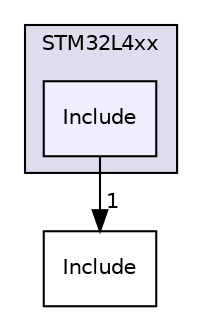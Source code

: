 digraph "Drivers/CMSIS/Device/ST/STM32L4xx/Include" {
  compound=true
  node [ fontsize="10", fontname="Helvetica"];
  edge [ labelfontsize="10", labelfontname="Helvetica"];
  subgraph clusterdir_dcf2595e4a8316d0ceb343f6b347e1c0 {
    graph [ bgcolor="#ddddee", pencolor="black", label="STM32L4xx" fontname="Helvetica", fontsize="10", URL="dir_dcf2595e4a8316d0ceb343f6b347e1c0.html"]
  dir_eb799e65e285d17029b374b4648ddf67 [shape=box, label="Include", style="filled", fillcolor="#eeeeff", pencolor="black", URL="dir_eb799e65e285d17029b374b4648ddf67.html"];
  }
  dir_5d6a8c3e4e61116f4938be35d8adfd18 [shape=box label="Include" URL="dir_5d6a8c3e4e61116f4938be35d8adfd18.html"];
  dir_eb799e65e285d17029b374b4648ddf67->dir_5d6a8c3e4e61116f4938be35d8adfd18 [headlabel="1", labeldistance=1.5 headhref="dir_000015_000016.html"];
}
